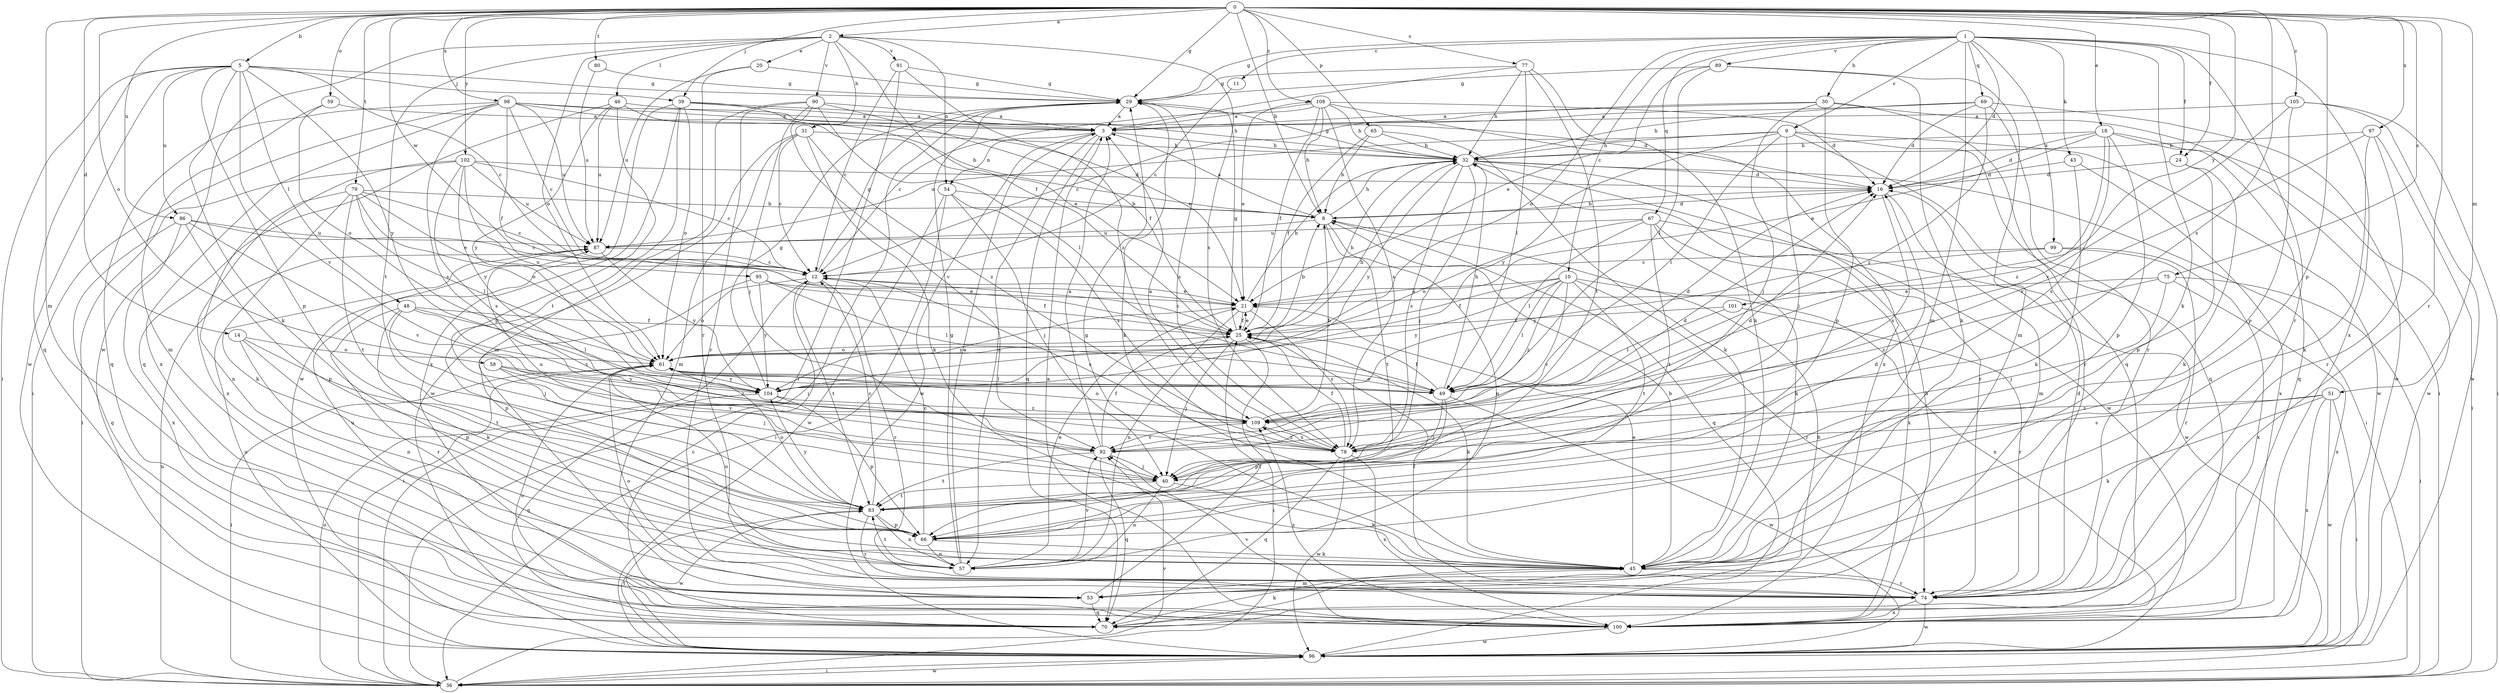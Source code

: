 strict digraph  {
0;
1;
2;
3;
5;
8;
9;
10;
11;
12;
14;
16;
18;
20;
21;
24;
25;
29;
30;
31;
32;
36;
39;
40;
43;
45;
46;
48;
49;
51;
53;
54;
57;
58;
59;
61;
65;
66;
67;
69;
70;
74;
75;
77;
78;
79;
80;
83;
86;
87;
89;
90;
91;
92;
95;
96;
97;
98;
99;
100;
101;
102;
104;
105;
108;
109;
0 -> 2  [label=a];
0 -> 5  [label=b];
0 -> 8  [label=b];
0 -> 14  [label=d];
0 -> 18  [label=e];
0 -> 24  [label=f];
0 -> 29  [label=g];
0 -> 39  [label=j];
0 -> 51  [label=m];
0 -> 53  [label=m];
0 -> 58  [label=o];
0 -> 59  [label=o];
0 -> 65  [label=p];
0 -> 66  [label=p];
0 -> 74  [label=r];
0 -> 75  [label=s];
0 -> 77  [label=s];
0 -> 78  [label=s];
0 -> 79  [label=t];
0 -> 80  [label=t];
0 -> 86  [label=u];
0 -> 95  [label=w];
0 -> 97  [label=x];
0 -> 98  [label=x];
0 -> 101  [label=y];
0 -> 102  [label=y];
0 -> 105  [label=z];
0 -> 108  [label=z];
1 -> 9  [label=c];
1 -> 10  [label=c];
1 -> 11  [label=c];
1 -> 16  [label=d];
1 -> 24  [label=f];
1 -> 29  [label=g];
1 -> 30  [label=h];
1 -> 43  [label=k];
1 -> 45  [label=k];
1 -> 53  [label=m];
1 -> 61  [label=o];
1 -> 67  [label=q];
1 -> 69  [label=q];
1 -> 74  [label=r];
1 -> 89  [label=v];
1 -> 99  [label=x];
1 -> 100  [label=x];
2 -> 20  [label=e];
2 -> 25  [label=f];
2 -> 31  [label=h];
2 -> 46  [label=l];
2 -> 54  [label=n];
2 -> 61  [label=o];
2 -> 78  [label=s];
2 -> 83  [label=t];
2 -> 90  [label=v];
2 -> 91  [label=v];
2 -> 96  [label=w];
3 -> 32  [label=h];
3 -> 54  [label=n];
3 -> 57  [label=n];
3 -> 70  [label=q];
3 -> 96  [label=w];
5 -> 12  [label=c];
5 -> 29  [label=g];
5 -> 36  [label=i];
5 -> 39  [label=j];
5 -> 45  [label=k];
5 -> 48  [label=l];
5 -> 66  [label=p];
5 -> 70  [label=q];
5 -> 86  [label=u];
5 -> 92  [label=v];
5 -> 96  [label=w];
5 -> 104  [label=y];
8 -> 3  [label=a];
8 -> 16  [label=d];
8 -> 32  [label=h];
8 -> 57  [label=n];
8 -> 70  [label=q];
8 -> 83  [label=t];
8 -> 87  [label=u];
9 -> 32  [label=h];
9 -> 40  [label=j];
9 -> 49  [label=l];
9 -> 70  [label=q];
9 -> 74  [label=r];
9 -> 87  [label=u];
9 -> 96  [label=w];
9 -> 104  [label=y];
10 -> 21  [label=e];
10 -> 25  [label=f];
10 -> 49  [label=l];
10 -> 74  [label=r];
10 -> 83  [label=t];
10 -> 92  [label=v];
10 -> 100  [label=x];
10 -> 104  [label=y];
10 -> 109  [label=z];
11 -> 12  [label=c];
12 -> 21  [label=e];
12 -> 29  [label=g];
12 -> 36  [label=i];
12 -> 61  [label=o];
12 -> 74  [label=r];
12 -> 78  [label=s];
12 -> 83  [label=t];
14 -> 57  [label=n];
14 -> 61  [label=o];
14 -> 66  [label=p];
14 -> 83  [label=t];
16 -> 8  [label=b];
16 -> 53  [label=m];
16 -> 78  [label=s];
18 -> 16  [label=d];
18 -> 21  [label=e];
18 -> 32  [label=h];
18 -> 66  [label=p];
18 -> 70  [label=q];
18 -> 78  [label=s];
18 -> 96  [label=w];
18 -> 109  [label=z];
20 -> 29  [label=g];
20 -> 74  [label=r];
20 -> 87  [label=u];
21 -> 25  [label=f];
21 -> 32  [label=h];
21 -> 57  [label=n];
21 -> 78  [label=s];
21 -> 104  [label=y];
24 -> 16  [label=d];
24 -> 45  [label=k];
24 -> 66  [label=p];
25 -> 8  [label=b];
25 -> 12  [label=c];
25 -> 21  [label=e];
25 -> 29  [label=g];
25 -> 32  [label=h];
25 -> 36  [label=i];
25 -> 40  [label=j];
25 -> 45  [label=k];
25 -> 61  [label=o];
29 -> 3  [label=a];
29 -> 36  [label=i];
29 -> 45  [label=k];
29 -> 78  [label=s];
30 -> 3  [label=a];
30 -> 12  [label=c];
30 -> 36  [label=i];
30 -> 40  [label=j];
30 -> 66  [label=p];
30 -> 70  [label=q];
31 -> 12  [label=c];
31 -> 32  [label=h];
31 -> 45  [label=k];
31 -> 53  [label=m];
31 -> 96  [label=w];
31 -> 109  [label=z];
32 -> 16  [label=d];
32 -> 29  [label=g];
32 -> 36  [label=i];
32 -> 40  [label=j];
32 -> 74  [label=r];
32 -> 78  [label=s];
32 -> 96  [label=w];
32 -> 104  [label=y];
36 -> 61  [label=o];
36 -> 87  [label=u];
36 -> 92  [label=v];
36 -> 96  [label=w];
39 -> 3  [label=a];
39 -> 21  [label=e];
39 -> 32  [label=h];
39 -> 61  [label=o];
39 -> 83  [label=t];
39 -> 96  [label=w];
39 -> 100  [label=x];
40 -> 45  [label=k];
40 -> 57  [label=n];
40 -> 83  [label=t];
40 -> 87  [label=u];
43 -> 16  [label=d];
43 -> 45  [label=k];
43 -> 100  [label=x];
45 -> 8  [label=b];
45 -> 21  [label=e];
45 -> 29  [label=g];
45 -> 53  [label=m];
45 -> 74  [label=r];
46 -> 3  [label=a];
46 -> 8  [label=b];
46 -> 66  [label=p];
46 -> 70  [label=q];
46 -> 87  [label=u];
46 -> 104  [label=y];
48 -> 25  [label=f];
48 -> 40  [label=j];
48 -> 45  [label=k];
48 -> 49  [label=l];
48 -> 74  [label=r];
48 -> 109  [label=z];
49 -> 16  [label=d];
49 -> 25  [label=f];
49 -> 32  [label=h];
49 -> 40  [label=j];
49 -> 61  [label=o];
49 -> 66  [label=p];
49 -> 96  [label=w];
51 -> 36  [label=i];
51 -> 45  [label=k];
51 -> 78  [label=s];
51 -> 96  [label=w];
51 -> 100  [label=x];
51 -> 109  [label=z];
53 -> 25  [label=f];
53 -> 70  [label=q];
53 -> 87  [label=u];
54 -> 8  [label=b];
54 -> 36  [label=i];
54 -> 40  [label=j];
54 -> 78  [label=s];
54 -> 96  [label=w];
57 -> 3  [label=a];
57 -> 21  [label=e];
57 -> 29  [label=g];
57 -> 61  [label=o];
57 -> 83  [label=t];
57 -> 92  [label=v];
58 -> 40  [label=j];
58 -> 92  [label=v];
58 -> 104  [label=y];
58 -> 109  [label=z];
59 -> 3  [label=a];
59 -> 53  [label=m];
59 -> 61  [label=o];
61 -> 32  [label=h];
61 -> 36  [label=i];
61 -> 49  [label=l];
61 -> 104  [label=y];
65 -> 8  [label=b];
65 -> 25  [label=f];
65 -> 32  [label=h];
65 -> 45  [label=k];
66 -> 12  [label=c];
66 -> 16  [label=d];
66 -> 45  [label=k];
66 -> 57  [label=n];
67 -> 45  [label=k];
67 -> 49  [label=l];
67 -> 61  [label=o];
67 -> 83  [label=t];
67 -> 87  [label=u];
67 -> 96  [label=w];
67 -> 100  [label=x];
69 -> 3  [label=a];
69 -> 16  [label=d];
69 -> 32  [label=h];
69 -> 74  [label=r];
69 -> 96  [label=w];
69 -> 109  [label=z];
70 -> 12  [label=c];
70 -> 45  [label=k];
74 -> 16  [label=d];
74 -> 25  [label=f];
74 -> 61  [label=o];
74 -> 96  [label=w];
74 -> 100  [label=x];
75 -> 21  [label=e];
75 -> 36  [label=i];
75 -> 40  [label=j];
75 -> 100  [label=x];
75 -> 109  [label=z];
77 -> 3  [label=a];
77 -> 29  [label=g];
77 -> 32  [label=h];
77 -> 45  [label=k];
77 -> 49  [label=l];
77 -> 83  [label=t];
78 -> 3  [label=a];
78 -> 16  [label=d];
78 -> 25  [label=f];
78 -> 70  [label=q];
78 -> 96  [label=w];
78 -> 100  [label=x];
78 -> 109  [label=z];
79 -> 8  [label=b];
79 -> 12  [label=c];
79 -> 21  [label=e];
79 -> 45  [label=k];
79 -> 49  [label=l];
79 -> 57  [label=n];
79 -> 61  [label=o];
79 -> 83  [label=t];
80 -> 29  [label=g];
80 -> 87  [label=u];
83 -> 12  [label=c];
83 -> 57  [label=n];
83 -> 61  [label=o];
83 -> 66  [label=p];
83 -> 74  [label=r];
83 -> 96  [label=w];
83 -> 104  [label=y];
86 -> 12  [label=c];
86 -> 66  [label=p];
86 -> 70  [label=q];
86 -> 87  [label=u];
86 -> 92  [label=v];
86 -> 100  [label=x];
87 -> 12  [label=c];
87 -> 104  [label=y];
89 -> 21  [label=e];
89 -> 29  [label=g];
89 -> 45  [label=k];
89 -> 49  [label=l];
89 -> 53  [label=m];
90 -> 3  [label=a];
90 -> 25  [label=f];
90 -> 40  [label=j];
90 -> 49  [label=l];
90 -> 53  [label=m];
90 -> 74  [label=r];
90 -> 92  [label=v];
91 -> 12  [label=c];
91 -> 29  [label=g];
91 -> 36  [label=i];
91 -> 109  [label=z];
92 -> 3  [label=a];
92 -> 16  [label=d];
92 -> 25  [label=f];
92 -> 40  [label=j];
92 -> 70  [label=q];
92 -> 83  [label=t];
95 -> 21  [label=e];
95 -> 25  [label=f];
95 -> 49  [label=l];
95 -> 66  [label=p];
95 -> 104  [label=y];
96 -> 8  [label=b];
96 -> 36  [label=i];
96 -> 83  [label=t];
96 -> 87  [label=u];
97 -> 32  [label=h];
97 -> 36  [label=i];
97 -> 45  [label=k];
97 -> 74  [label=r];
97 -> 92  [label=v];
98 -> 3  [label=a];
98 -> 12  [label=c];
98 -> 16  [label=d];
98 -> 21  [label=e];
98 -> 25  [label=f];
98 -> 36  [label=i];
98 -> 70  [label=q];
98 -> 78  [label=s];
98 -> 87  [label=u];
98 -> 100  [label=x];
99 -> 12  [label=c];
99 -> 74  [label=r];
99 -> 100  [label=x];
99 -> 104  [label=y];
100 -> 3  [label=a];
100 -> 32  [label=h];
100 -> 61  [label=o];
100 -> 92  [label=v];
100 -> 96  [label=w];
100 -> 109  [label=z];
101 -> 25  [label=f];
101 -> 49  [label=l];
101 -> 74  [label=r];
102 -> 12  [label=c];
102 -> 16  [label=d];
102 -> 36  [label=i];
102 -> 61  [label=o];
102 -> 78  [label=s];
102 -> 87  [label=u];
102 -> 100  [label=x];
102 -> 104  [label=y];
104 -> 29  [label=g];
104 -> 66  [label=p];
104 -> 70  [label=q];
104 -> 109  [label=z];
105 -> 3  [label=a];
105 -> 36  [label=i];
105 -> 66  [label=p];
105 -> 92  [label=v];
105 -> 96  [label=w];
108 -> 3  [label=a];
108 -> 8  [label=b];
108 -> 12  [label=c];
108 -> 16  [label=d];
108 -> 21  [label=e];
108 -> 25  [label=f];
108 -> 32  [label=h];
108 -> 78  [label=s];
108 -> 100  [label=x];
109 -> 8  [label=b];
109 -> 61  [label=o];
109 -> 78  [label=s];
109 -> 92  [label=v];
}
